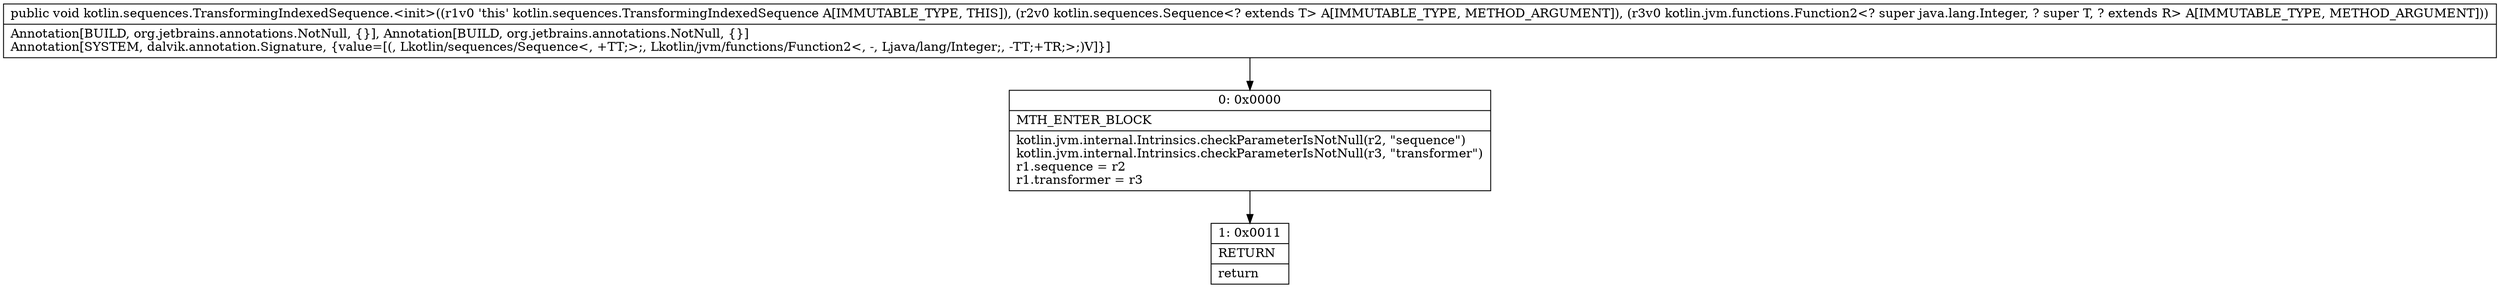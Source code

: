 digraph "CFG forkotlin.sequences.TransformingIndexedSequence.\<init\>(Lkotlin\/sequences\/Sequence;Lkotlin\/jvm\/functions\/Function2;)V" {
Node_0 [shape=record,label="{0\:\ 0x0000|MTH_ENTER_BLOCK\l|kotlin.jvm.internal.Intrinsics.checkParameterIsNotNull(r2, \"sequence\")\lkotlin.jvm.internal.Intrinsics.checkParameterIsNotNull(r3, \"transformer\")\lr1.sequence = r2\lr1.transformer = r3\l}"];
Node_1 [shape=record,label="{1\:\ 0x0011|RETURN\l|return\l}"];
MethodNode[shape=record,label="{public void kotlin.sequences.TransformingIndexedSequence.\<init\>((r1v0 'this' kotlin.sequences.TransformingIndexedSequence A[IMMUTABLE_TYPE, THIS]), (r2v0 kotlin.sequences.Sequence\<? extends T\> A[IMMUTABLE_TYPE, METHOD_ARGUMENT]), (r3v0 kotlin.jvm.functions.Function2\<? super java.lang.Integer, ? super T, ? extends R\> A[IMMUTABLE_TYPE, METHOD_ARGUMENT]))  | Annotation[BUILD, org.jetbrains.annotations.NotNull, \{\}], Annotation[BUILD, org.jetbrains.annotations.NotNull, \{\}]\lAnnotation[SYSTEM, dalvik.annotation.Signature, \{value=[(, Lkotlin\/sequences\/Sequence\<, +TT;\>;, Lkotlin\/jvm\/functions\/Function2\<, \-, Ljava\/lang\/Integer;, \-TT;+TR;\>;)V]\}]\l}"];
MethodNode -> Node_0;
Node_0 -> Node_1;
}

